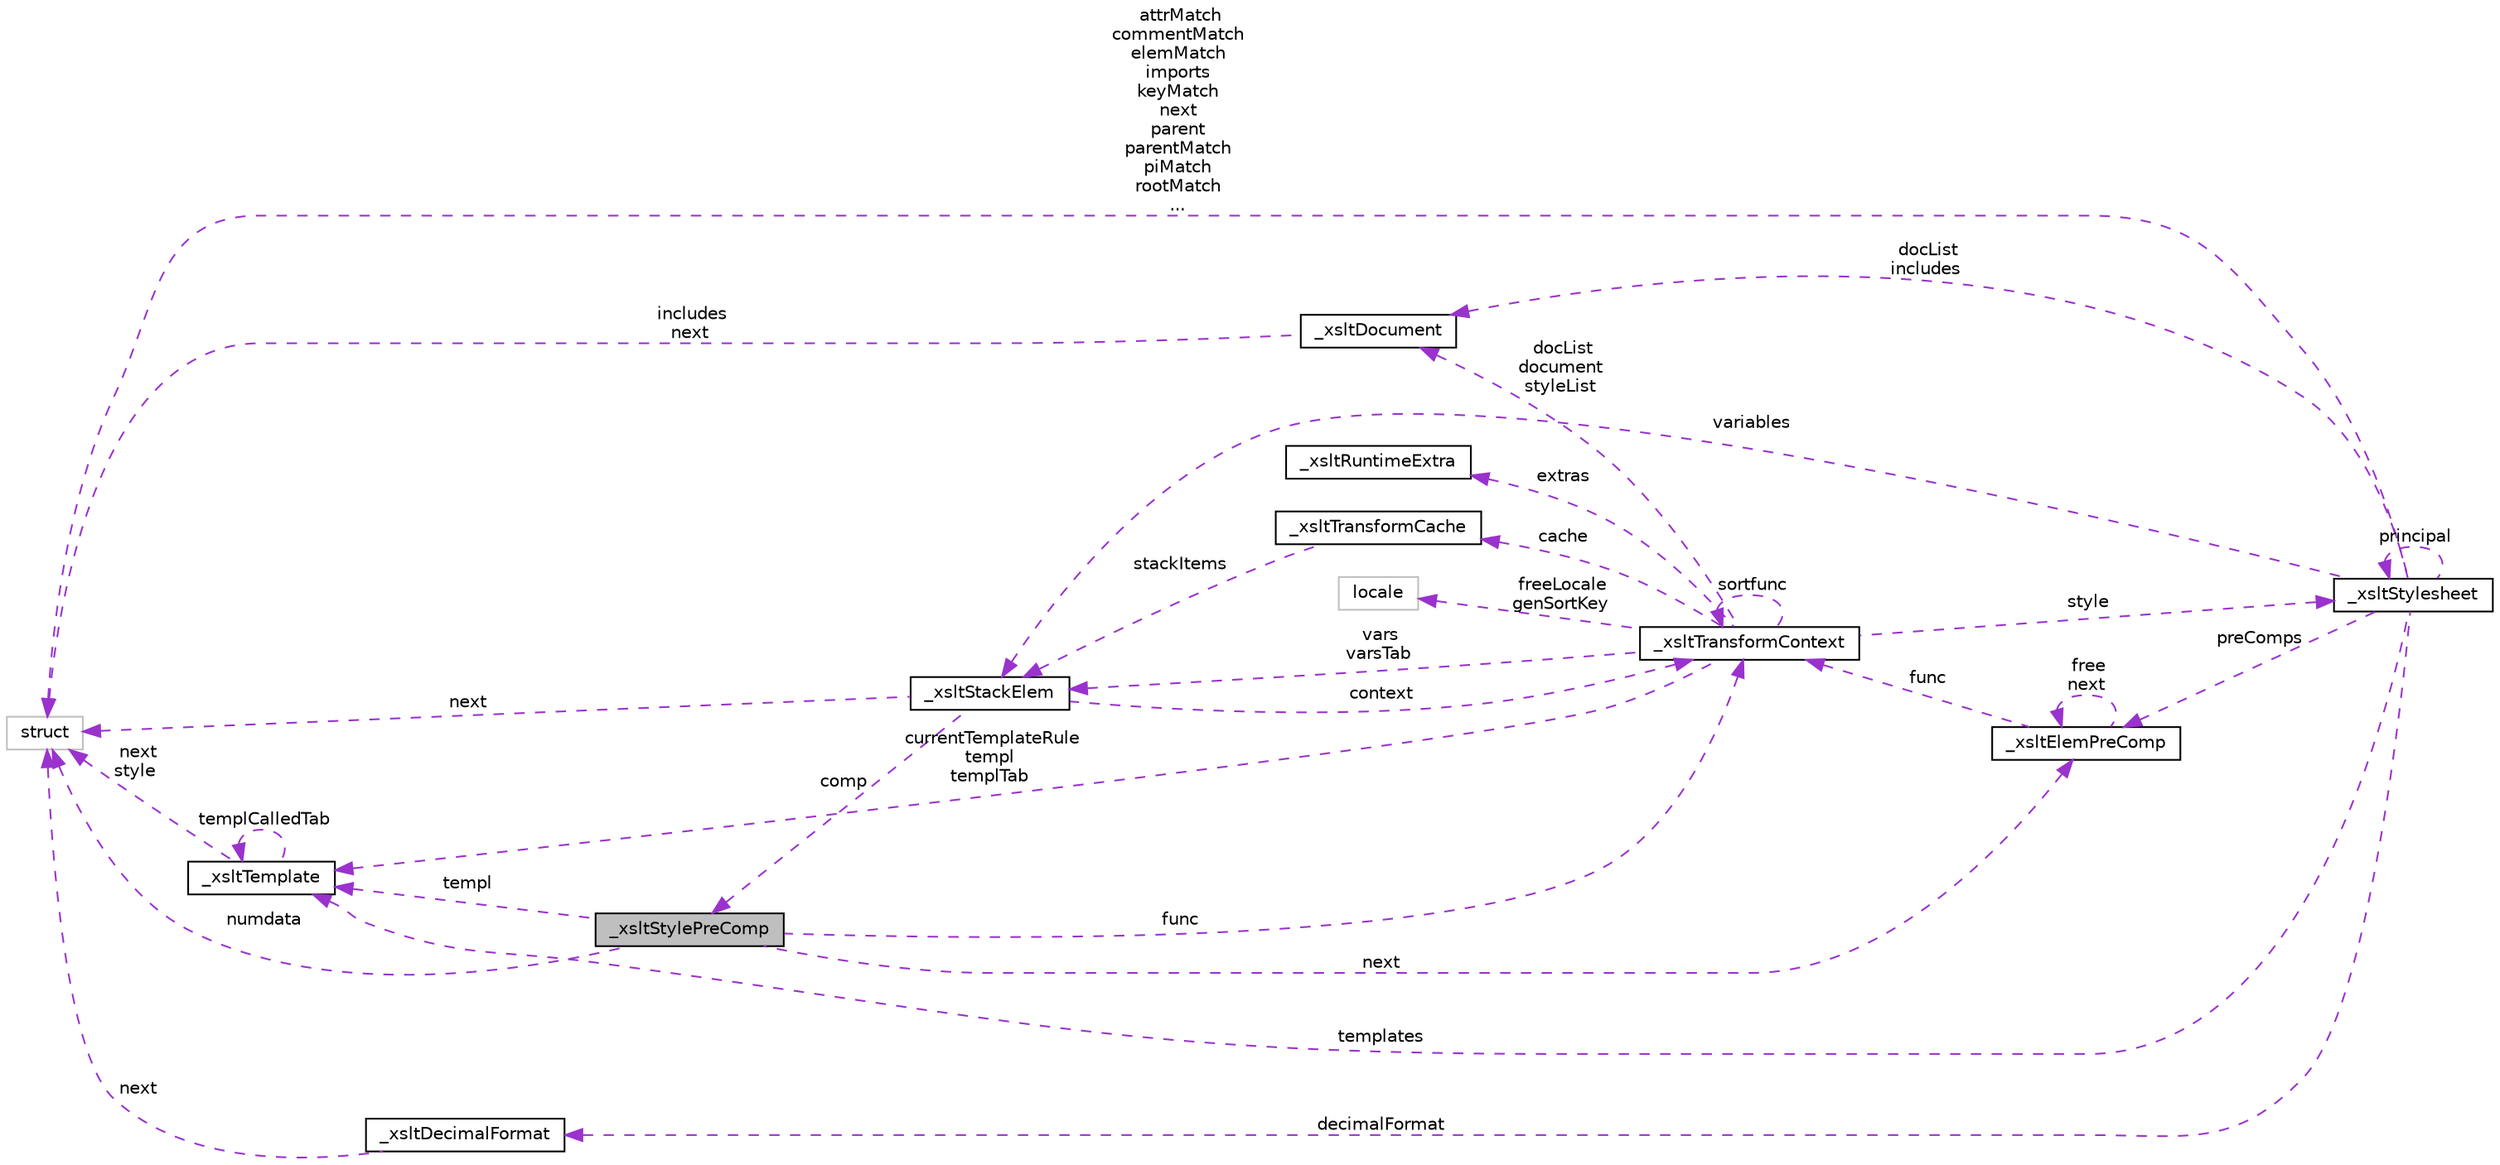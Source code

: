 digraph "_xsltStylePreComp"
{
 // LATEX_PDF_SIZE
  edge [fontname="Helvetica",fontsize="10",labelfontname="Helvetica",labelfontsize="10"];
  node [fontname="Helvetica",fontsize="10",shape=record];
  rankdir="LR";
  Node1 [label="_xsltStylePreComp",height=0.2,width=0.4,color="black", fillcolor="grey75", style="filled", fontcolor="black",tooltip=" "];
  Node2 -> Node1 [dir="back",color="darkorchid3",fontsize="10",style="dashed",label=" func" ];
  Node2 [label="_xsltTransformContext",height=0.2,width=0.4,color="black", fillcolor="white", style="filled",URL="$struct__xsltTransformContext.html",tooltip=" "];
  Node3 -> Node2 [dir="back",color="darkorchid3",fontsize="10",style="dashed",label=" docList\ndocument\nstyleList" ];
  Node3 [label="_xsltDocument",height=0.2,width=0.4,color="black", fillcolor="white", style="filled",URL="$struct__xsltDocument.html",tooltip=" "];
  Node4 -> Node3 [dir="back",color="darkorchid3",fontsize="10",style="dashed",label=" includes\nnext" ];
  Node4 [label="struct",height=0.2,width=0.4,color="grey75", fillcolor="white", style="filled",tooltip=" "];
  Node5 -> Node2 [dir="back",color="darkorchid3",fontsize="10",style="dashed",label=" vars\nvarsTab" ];
  Node5 [label="_xsltStackElem",height=0.2,width=0.4,color="black", fillcolor="white", style="filled",URL="$struct__xsltStackElem.html",tooltip=" "];
  Node2 -> Node5 [dir="back",color="darkorchid3",fontsize="10",style="dashed",label=" context" ];
  Node4 -> Node5 [dir="back",color="darkorchid3",fontsize="10",style="dashed",label=" next" ];
  Node1 -> Node5 [dir="back",color="darkorchid3",fontsize="10",style="dashed",label=" comp" ];
  Node2 -> Node2 [dir="back",color="darkorchid3",fontsize="10",style="dashed",label=" sortfunc" ];
  Node6 -> Node2 [dir="back",color="darkorchid3",fontsize="10",style="dashed",label=" style" ];
  Node6 [label="_xsltStylesheet",height=0.2,width=0.4,color="black", fillcolor="white", style="filled",URL="$struct__xsltStylesheet.html",tooltip=" "];
  Node5 -> Node6 [dir="back",color="darkorchid3",fontsize="10",style="dashed",label=" variables" ];
  Node3 -> Node6 [dir="back",color="darkorchid3",fontsize="10",style="dashed",label=" docList\nincludes" ];
  Node7 -> Node6 [dir="back",color="darkorchid3",fontsize="10",style="dashed",label=" preComps" ];
  Node7 [label="_xsltElemPreComp",height=0.2,width=0.4,color="black", fillcolor="white", style="filled",URL="$struct__xsltElemPreComp.html",tooltip=" "];
  Node2 -> Node7 [dir="back",color="darkorchid3",fontsize="10",style="dashed",label=" func" ];
  Node7 -> Node7 [dir="back",color="darkorchid3",fontsize="10",style="dashed",label=" free\nnext" ];
  Node4 -> Node6 [dir="back",color="darkorchid3",fontsize="10",style="dashed",label=" attrMatch\ncommentMatch\nelemMatch\nimports\nkeyMatch\nnext\nparent\nparentMatch\npiMatch\nrootMatch\n..." ];
  Node6 -> Node6 [dir="back",color="darkorchid3",fontsize="10",style="dashed",label=" principal" ];
  Node8 -> Node6 [dir="back",color="darkorchid3",fontsize="10",style="dashed",label=" decimalFormat" ];
  Node8 [label="_xsltDecimalFormat",height=0.2,width=0.4,color="black", fillcolor="white", style="filled",URL="$struct__xsltDecimalFormat.html",tooltip=" "];
  Node4 -> Node8 [dir="back",color="darkorchid3",fontsize="10",style="dashed",label=" next" ];
  Node9 -> Node6 [dir="back",color="darkorchid3",fontsize="10",style="dashed",label=" templates" ];
  Node9 [label="_xsltTemplate",height=0.2,width=0.4,color="black", fillcolor="white", style="filled",URL="$struct__xsltTemplate.html",tooltip=" "];
  Node4 -> Node9 [dir="back",color="darkorchid3",fontsize="10",style="dashed",label=" next\nstyle" ];
  Node9 -> Node9 [dir="back",color="darkorchid3",fontsize="10",style="dashed",label=" templCalledTab" ];
  Node10 -> Node2 [dir="back",color="darkorchid3",fontsize="10",style="dashed",label=" cache" ];
  Node10 [label="_xsltTransformCache",height=0.2,width=0.4,color="black", fillcolor="white", style="filled",URL="$struct__xsltTransformCache.html",tooltip=" "];
  Node5 -> Node10 [dir="back",color="darkorchid3",fontsize="10",style="dashed",label=" stackItems" ];
  Node11 -> Node2 [dir="back",color="darkorchid3",fontsize="10",style="dashed",label=" extras" ];
  Node11 [label="_xsltRuntimeExtra",height=0.2,width=0.4,color="black", fillcolor="white", style="filled",URL="$struct__xsltRuntimeExtra.html",tooltip=" "];
  Node12 -> Node2 [dir="back",color="darkorchid3",fontsize="10",style="dashed",label=" freeLocale\ngenSortKey" ];
  Node12 [label="locale",height=0.2,width=0.4,color="grey75", fillcolor="white", style="filled",tooltip=" "];
  Node9 -> Node2 [dir="back",color="darkorchid3",fontsize="10",style="dashed",label=" currentTemplateRule\ntempl\ntemplTab" ];
  Node7 -> Node1 [dir="back",color="darkorchid3",fontsize="10",style="dashed",label=" next" ];
  Node4 -> Node1 [dir="back",color="darkorchid3",fontsize="10",style="dashed",label=" numdata" ];
  Node9 -> Node1 [dir="back",color="darkorchid3",fontsize="10",style="dashed",label=" templ" ];
}
